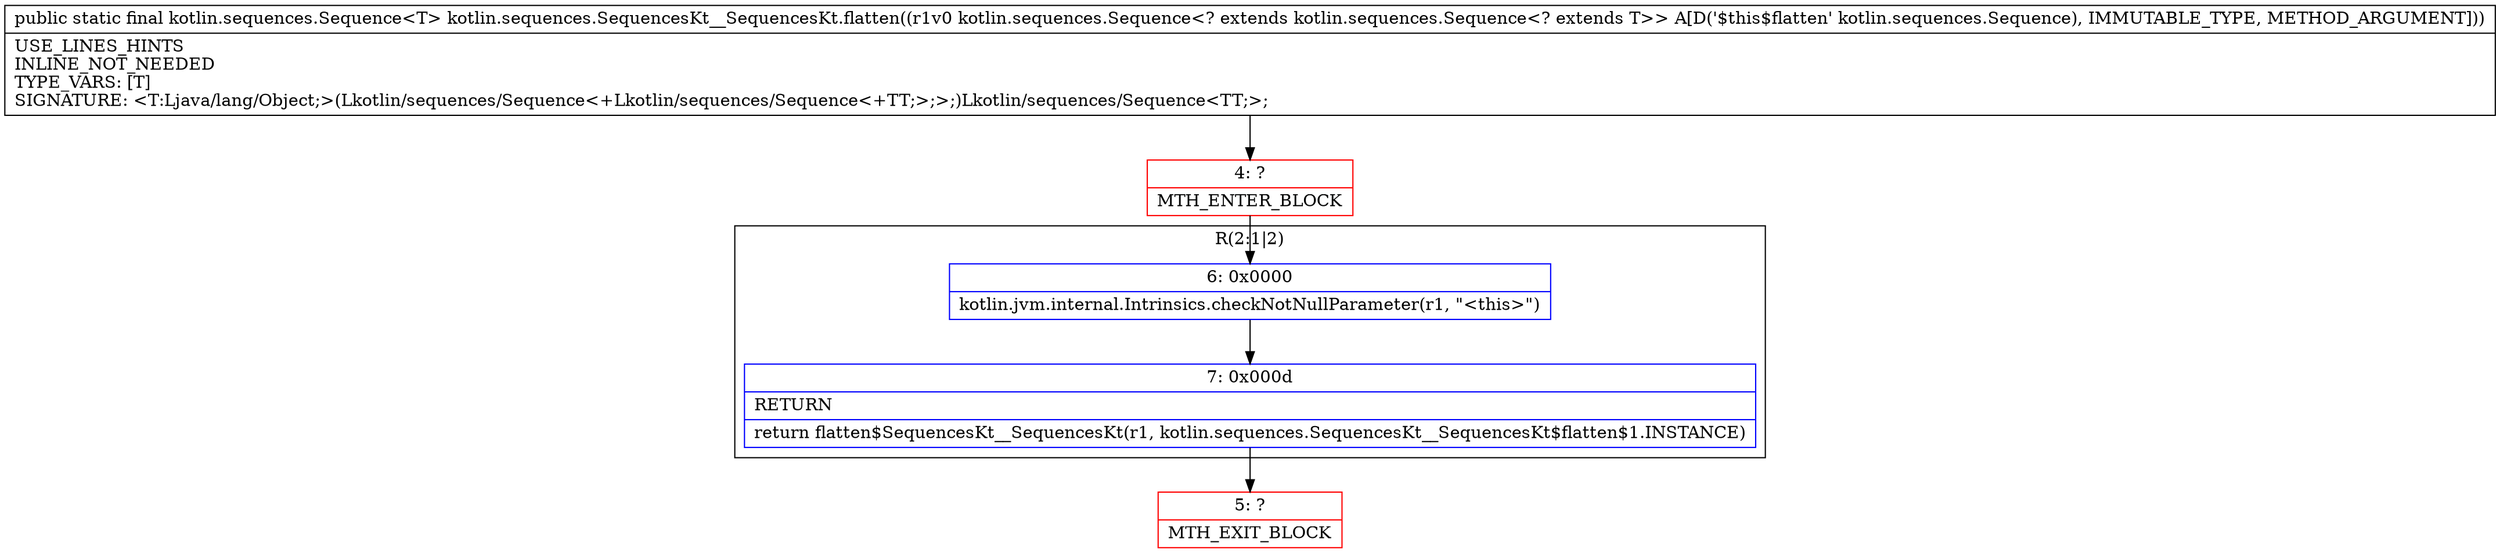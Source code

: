 digraph "CFG forkotlin.sequences.SequencesKt__SequencesKt.flatten(Lkotlin\/sequences\/Sequence;)Lkotlin\/sequences\/Sequence;" {
subgraph cluster_Region_745303412 {
label = "R(2:1|2)";
node [shape=record,color=blue];
Node_6 [shape=record,label="{6\:\ 0x0000|kotlin.jvm.internal.Intrinsics.checkNotNullParameter(r1, \"\<this\>\")\l}"];
Node_7 [shape=record,label="{7\:\ 0x000d|RETURN\l|return flatten$SequencesKt__SequencesKt(r1, kotlin.sequences.SequencesKt__SequencesKt$flatten$1.INSTANCE)\l}"];
}
Node_4 [shape=record,color=red,label="{4\:\ ?|MTH_ENTER_BLOCK\l}"];
Node_5 [shape=record,color=red,label="{5\:\ ?|MTH_EXIT_BLOCK\l}"];
MethodNode[shape=record,label="{public static final kotlin.sequences.Sequence\<T\> kotlin.sequences.SequencesKt__SequencesKt.flatten((r1v0 kotlin.sequences.Sequence\<? extends kotlin.sequences.Sequence\<? extends T\>\> A[D('$this$flatten' kotlin.sequences.Sequence), IMMUTABLE_TYPE, METHOD_ARGUMENT]))  | USE_LINES_HINTS\lINLINE_NOT_NEEDED\lTYPE_VARS: [T]\lSIGNATURE: \<T:Ljava\/lang\/Object;\>(Lkotlin\/sequences\/Sequence\<+Lkotlin\/sequences\/Sequence\<+TT;\>;\>;)Lkotlin\/sequences\/Sequence\<TT;\>;\l}"];
MethodNode -> Node_4;Node_6 -> Node_7;
Node_7 -> Node_5;
Node_4 -> Node_6;
}

